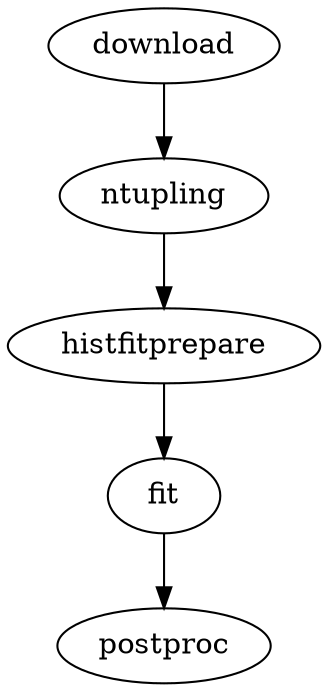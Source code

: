 strict digraph  {
	download	 [attributes="{u'outDir': u'/workdir/grid_download', u'outList': u'/workdir/files.list', u'dataset': u'{dataset}'}",
		dependencies="[]",
		name=download,
		scheduled_nodes="[<Node id: a1784411-a017-11e5-9063-98fe944a88e0 state: SUCCESS>]",
		scheduler="{u'args': [], u'name': u'schedulers:single_node_from_context', u'kwargs': {u'nodename': u'download_node'}}",
		spec=download_step_spec];
	ntupling	 [attributes="{u'include_truth': u'-truth', u'maxsyst': u'1', u'input_type': u'-mc', u'minintuple': u'/workdir/mini.root', u'filter': u'-nomllalpgenfilter', \
u'blinded': u'-unblind'}",
		dependencies="[u'download']",
		name=ntupling,
		scheduled_nodes="[<Node id: a23ccf6b-a017-11e5-88ad-98fe944a88e0 state: SUCCESS>]",
		scheduler="{u'args': [], u'name': u'schedulers:reduce_from_dep_output', u'kwargs': {u'dependency': u'download', u'to_input': u'filelist', u'\
nodename': u'ntupling', u'outputkey': u'output'}}",
		spec=ntup_step_spec];
	download -> ntupling;
	postproc	 [attributes="{u'workdir': u'/workdir/postproc', u'resultsyaml': u'/workdir/results.yaml', u'modelName': u'{modelName}'}",
		dependencies="[u'fit']",
		name=postproc,
		scheduled_nodes="[<Node id: a49245bd-a017-11e5-9bfa-98fe944a88e0 state: SUCCESS>]",
		scheduler="{u'args': [], u'name': u'schedulers:reduce_from_dep_output', u'kwargs': {u'dependency': u'fit', u'to_input': u'fitresultsarchive', \
u'nodename': u'postproc', u'outputkey': u'output'}}",
		spec=postproc_step_spec];
	histfitprepare	 [attributes="{u'histfittree_file': u'/workdir/out.root', u'efficiency_file': u'{efficiency_file}', u'xsections_file': u'{xsections_file}', u'\
modelName': u'{modelName}', u'yield_file': u'/workdir/out.yield'}",
		dependencies="[u'ntupling']",
		name=histfitprepare,
		scheduled_nodes="[<Node id: a30382d7-a017-11e5-9eff-98fe944a88e0 state: SUCCESS>]",
		scheduler="{u'args': [], u'name': u'schedulers:reduce_from_dep_output', u'kwargs': {u'dependency': u'ntupling', u'to_input': u'miniroot', u'\
nodename': u'histfitprepare', u'outputkey': u'output'}}",
		spec=hftree_step_spec];
	fit	 [attributes="{u'histfitroot': u'/workdir/out.root', u'fitresults': u'/workdir/fit.tgz'}",
		dependencies="[u'histfitprepare']",
		name=fit,
		scheduled_nodes="[<Node id: a3ca46e8-a017-11e5-8a0c-98fe944a88e0 state: SUCCESS>]",
		scheduler="{u'args': [], u'name': u'schedulers:reduce_from_dep_output', u'kwargs': {u'dependency': u'histfitprepare', u'to_input': u'histfitroot', \
u'nodename': u'fit', u'outputkey': u'output_tree'}}",
		spec=fit_step_spec];
	histfitprepare -> fit;
	ntupling -> histfitprepare;
	fit -> postproc;
}
